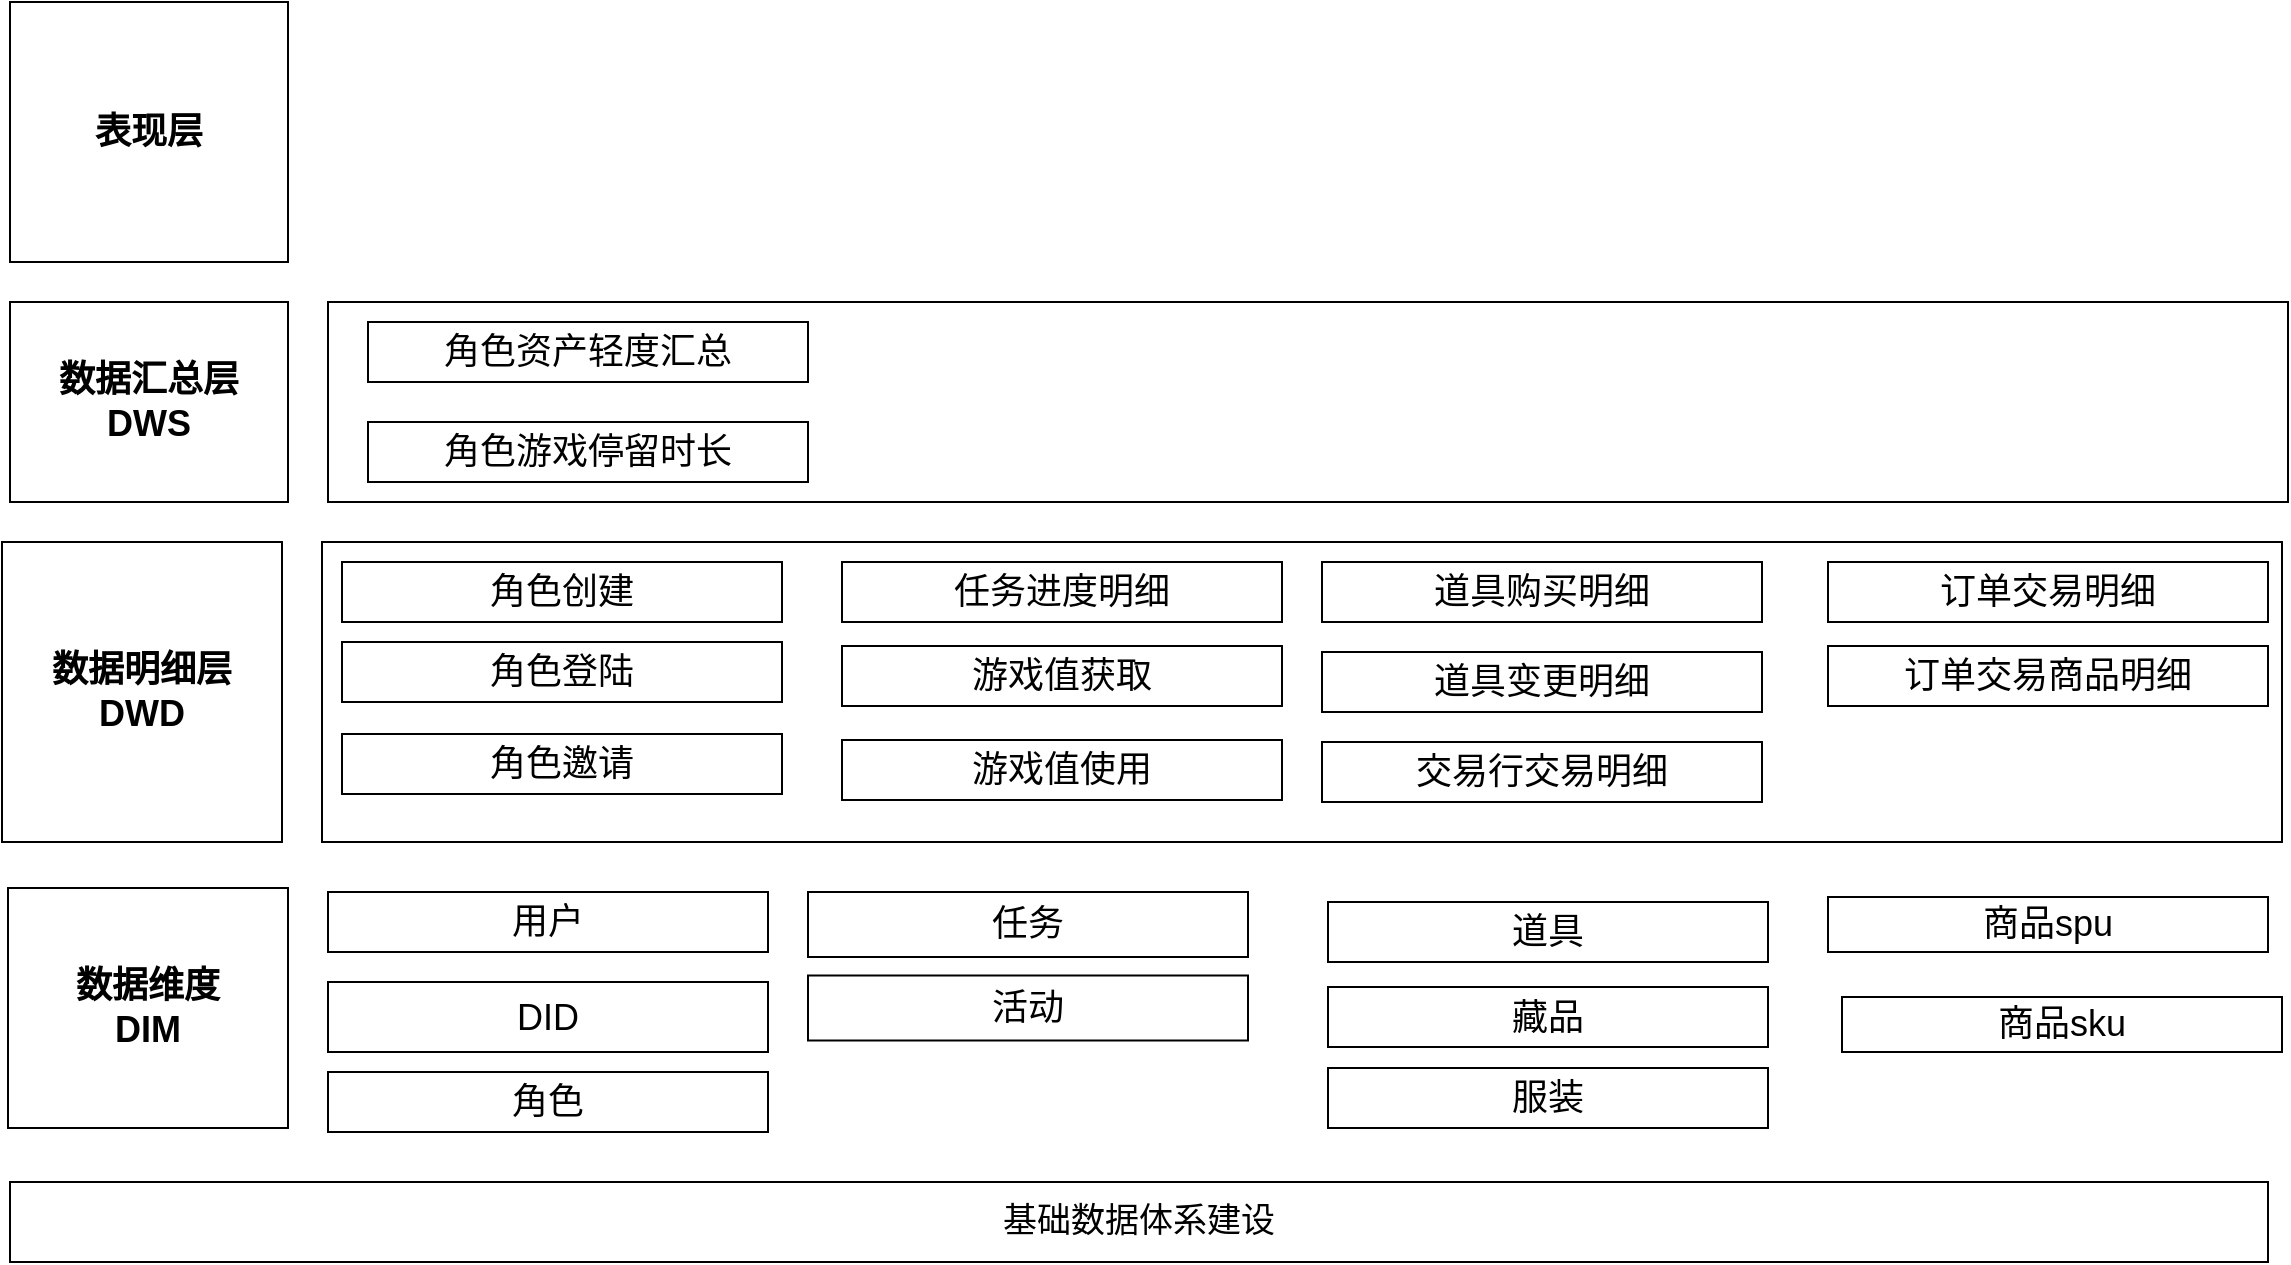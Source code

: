 <mxfile version="21.0.6" type="github">
  <diagram name="第 1 页" id="w29HF2uwLt3AnNHaCn8E">
    <mxGraphModel dx="2155" dy="865" grid="1" gridSize="10" guides="1" tooltips="1" connect="1" arrows="1" fold="1" page="1" pageScale="1" pageWidth="827" pageHeight="1169" math="0" shadow="0">
      <root>
        <mxCell id="0" />
        <mxCell id="1" parent="0" />
        <mxCell id="2uHP1eRLvYw1iQmTf_2a-1" value="" style="rounded=0;whiteSpace=wrap;html=1;fontStyle=1;strokeColor=#000000;labelBackgroundColor=none;fillColor=none;fontSize=18;" parent="1" vertex="1">
          <mxGeometry x="-150" y="410" width="980" height="100" as="geometry" />
        </mxCell>
        <mxCell id="2uHP1eRLvYw1iQmTf_2a-12" value="" style="group;fontStyle=1;fontSize=14;" parent="1" connectable="0" vertex="1">
          <mxGeometry x="284" y="710" width="280" height="170" as="geometry" />
        </mxCell>
        <mxCell id="2uHP1eRLvYw1iQmTf_2a-44" value="数据明细层&lt;br /&gt;DWD" style="rounded=0;whiteSpace=wrap;html=1;fontStyle=1;strokeColor=#000000;labelBackgroundColor=none;fillColor=none;fontSize=18;" parent="1" vertex="1">
          <mxGeometry x="-313" y="530" width="140" height="150" as="geometry" />
        </mxCell>
        <mxCell id="2uHP1eRLvYw1iQmTf_2a-45" value="数据汇总层&lt;br /&gt;DWS" style="rounded=0;whiteSpace=wrap;html=1;fontStyle=1;strokeColor=#000000;labelBackgroundColor=none;fillColor=none;fontSize=18;" parent="1" vertex="1">
          <mxGeometry x="-309" y="410" width="139" height="100" as="geometry" />
        </mxCell>
        <mxCell id="2uHP1eRLvYw1iQmTf_2a-47" value="数据维度&lt;br /&gt;DIM" style="rounded=0;whiteSpace=wrap;html=1;fontStyle=1;strokeColor=#000000;labelBackgroundColor=none;fillColor=none;fontSize=18;" parent="1" vertex="1">
          <mxGeometry x="-310" y="703" width="140" height="120" as="geometry" />
        </mxCell>
        <mxCell id="2uHP1eRLvYw1iQmTf_2a-49" value="用户" style="rounded=0;whiteSpace=wrap;html=1;strokeColor=#000000;fontSize=18;fontStyle=0" parent="1" diagramCategory="general" diagramName="Rectangle" vertex="1">
          <mxGeometry x="-150" y="705" width="220" height="30" as="geometry" />
        </mxCell>
        <mxCell id="2uHP1eRLvYw1iQmTf_2a-56" value="任务" style="rounded=0;whiteSpace=wrap;html=1;strokeColor=#000000;fontSize=18;fontStyle=0" parent="1" diagramCategory="general" diagramName="Rectangle" vertex="1">
          <mxGeometry x="90" y="705" width="220" height="32.5" as="geometry" />
        </mxCell>
        <mxCell id="2uHP1eRLvYw1iQmTf_2a-57" value="道具" style="rounded=0;whiteSpace=wrap;html=1;strokeColor=#000000;fontSize=18;fontStyle=0" parent="1" diagramCategory="general" diagramName="Rectangle" vertex="1">
          <mxGeometry x="350" y="710" width="220" height="30" as="geometry" />
        </mxCell>
        <mxCell id="2uHP1eRLvYw1iQmTf_2a-58" value="角色" style="rounded=0;whiteSpace=wrap;html=1;strokeColor=#000000;fontSize=18;fontStyle=0" parent="1" diagramCategory="general" diagramName="Rectangle" vertex="1">
          <mxGeometry x="-150" y="795" width="220" height="30" as="geometry" />
        </mxCell>
        <mxCell id="2uHP1eRLvYw1iQmTf_2a-63" value="" style="rounded=0;whiteSpace=wrap;html=1;fontStyle=1;strokeColor=#000000;labelBackgroundColor=none;fillColor=none;fontSize=18;" parent="1" vertex="1">
          <mxGeometry x="-153" y="530" width="980" height="150" as="geometry" />
        </mxCell>
        <mxCell id="2uHP1eRLvYw1iQmTf_2a-64" value="角色登陆" style="rounded=0;whiteSpace=wrap;html=1;strokeColor=#000000;fontSize=18;fontStyle=0" parent="1" diagramCategory="general" diagramName="Rectangle" vertex="1">
          <mxGeometry x="-143" y="580" width="220" height="30" as="geometry" />
        </mxCell>
        <mxCell id="2uHP1eRLvYw1iQmTf_2a-68" value="角色创建" style="rounded=0;whiteSpace=wrap;html=1;strokeColor=#000000;fontSize=18;fontStyle=0" parent="1" diagramCategory="general" diagramName="Rectangle" vertex="1">
          <mxGeometry x="-143" y="540" width="220" height="30" as="geometry" />
        </mxCell>
        <mxCell id="HDzuA-LgXN-2LaE_DTJx-2" value="基础数据体系建设" style="rounded=0;whiteSpace=wrap;html=1;fontSize=17;" vertex="1" parent="1">
          <mxGeometry x="-309" y="850" width="1129" height="40" as="geometry" />
        </mxCell>
        <mxCell id="HDzuA-LgXN-2LaE_DTJx-5" value="DID" style="rounded=0;whiteSpace=wrap;html=1;strokeColor=#000000;fontSize=18;fontStyle=0" diagramCategory="general" diagramName="Rectangle" vertex="1" parent="1">
          <mxGeometry x="-150" y="750" width="220" height="35" as="geometry" />
        </mxCell>
        <mxCell id="HDzuA-LgXN-2LaE_DTJx-6" value="商品spu" style="rounded=0;whiteSpace=wrap;html=1;strokeColor=#000000;fontSize=18;fontStyle=0" diagramCategory="general" diagramName="Rectangle" vertex="1" parent="1">
          <mxGeometry x="600" y="707.5" width="220" height="27.5" as="geometry" />
        </mxCell>
        <mxCell id="HDzuA-LgXN-2LaE_DTJx-7" value="角色邀请" style="rounded=0;whiteSpace=wrap;html=1;strokeColor=#000000;fontSize=18;fontStyle=0" diagramCategory="general" diagramName="Rectangle" vertex="1" parent="1">
          <mxGeometry x="-143" y="626" width="220" height="30" as="geometry" />
        </mxCell>
        <mxCell id="HDzuA-LgXN-2LaE_DTJx-8" value="游戏值获取" style="rounded=0;whiteSpace=wrap;html=1;strokeColor=#000000;fontSize=18;fontStyle=0" diagramCategory="general" diagramName="Rectangle" vertex="1" parent="1">
          <mxGeometry x="107" y="582" width="220" height="30" as="geometry" />
        </mxCell>
        <mxCell id="HDzuA-LgXN-2LaE_DTJx-9" value="游戏值使用" style="rounded=0;whiteSpace=wrap;html=1;strokeColor=#000000;fontSize=18;fontStyle=0" diagramCategory="general" diagramName="Rectangle" vertex="1" parent="1">
          <mxGeometry x="107" y="629" width="220" height="30" as="geometry" />
        </mxCell>
        <mxCell id="HDzuA-LgXN-2LaE_DTJx-10" value="交易行交易明细" style="rounded=0;whiteSpace=wrap;html=1;strokeColor=#000000;fontSize=18;fontStyle=0" diagramCategory="general" diagramName="Rectangle" vertex="1" parent="1">
          <mxGeometry x="347" y="630" width="220" height="30" as="geometry" />
        </mxCell>
        <mxCell id="HDzuA-LgXN-2LaE_DTJx-11" value="任务进度明细" style="rounded=0;whiteSpace=wrap;html=1;strokeColor=#000000;fontSize=18;fontStyle=0" diagramCategory="general" diagramName="Rectangle" vertex="1" parent="1">
          <mxGeometry x="107" y="540" width="220" height="30" as="geometry" />
        </mxCell>
        <mxCell id="HDzuA-LgXN-2LaE_DTJx-12" value="道具变更明细" style="rounded=0;whiteSpace=wrap;html=1;strokeColor=#000000;fontSize=18;fontStyle=0" diagramCategory="general" diagramName="Rectangle" vertex="1" parent="1">
          <mxGeometry x="347" y="585" width="220" height="30" as="geometry" />
        </mxCell>
        <mxCell id="HDzuA-LgXN-2LaE_DTJx-13" value="道具购买明细" style="rounded=0;whiteSpace=wrap;html=1;strokeColor=#000000;fontSize=18;fontStyle=0" diagramCategory="general" diagramName="Rectangle" vertex="1" parent="1">
          <mxGeometry x="347" y="540" width="220" height="30" as="geometry" />
        </mxCell>
        <mxCell id="HDzuA-LgXN-2LaE_DTJx-14" value="订单交易明细" style="rounded=0;whiteSpace=wrap;html=1;strokeColor=#000000;fontSize=18;fontStyle=0" diagramCategory="general" diagramName="Rectangle" vertex="1" parent="1">
          <mxGeometry x="600" y="540" width="220" height="30" as="geometry" />
        </mxCell>
        <mxCell id="HDzuA-LgXN-2LaE_DTJx-15" value="角色资产轻度汇总" style="rounded=0;whiteSpace=wrap;html=1;strokeColor=#000000;fontSize=18;fontStyle=0" diagramCategory="general" diagramName="Rectangle" vertex="1" parent="1">
          <mxGeometry x="-130" y="420" width="220" height="30" as="geometry" />
        </mxCell>
        <mxCell id="HDzuA-LgXN-2LaE_DTJx-16" value="角色游戏停留时长" style="rounded=0;whiteSpace=wrap;html=1;strokeColor=#000000;fontSize=18;fontStyle=0" diagramCategory="general" diagramName="Rectangle" vertex="1" parent="1">
          <mxGeometry x="-130" y="470" width="220" height="30" as="geometry" />
        </mxCell>
        <mxCell id="HDzuA-LgXN-2LaE_DTJx-18" value="表现层" style="rounded=0;whiteSpace=wrap;html=1;fontStyle=1;strokeColor=#000000;labelBackgroundColor=none;fillColor=none;fontSize=18;" vertex="1" parent="1">
          <mxGeometry x="-309" y="260" width="139" height="130" as="geometry" />
        </mxCell>
        <mxCell id="HDzuA-LgXN-2LaE_DTJx-22" value="藏品" style="rounded=0;whiteSpace=wrap;html=1;strokeColor=#000000;fontSize=18;fontStyle=0" diagramCategory="general" diagramName="Rectangle" vertex="1" parent="1">
          <mxGeometry x="350" y="752.5" width="220" height="30" as="geometry" />
        </mxCell>
        <mxCell id="HDzuA-LgXN-2LaE_DTJx-23" value="商品sku" style="rounded=0;whiteSpace=wrap;html=1;strokeColor=#000000;fontSize=18;fontStyle=0" diagramCategory="general" diagramName="Rectangle" vertex="1" parent="1">
          <mxGeometry x="607" y="757.5" width="220" height="27.5" as="geometry" />
        </mxCell>
        <mxCell id="HDzuA-LgXN-2LaE_DTJx-24" value="订单交易商品明细" style="rounded=0;whiteSpace=wrap;html=1;strokeColor=#000000;fontSize=18;fontStyle=0" diagramCategory="general" diagramName="Rectangle" vertex="1" parent="1">
          <mxGeometry x="600" y="582" width="220" height="30" as="geometry" />
        </mxCell>
        <mxCell id="HDzuA-LgXN-2LaE_DTJx-26" value="服装" style="rounded=0;whiteSpace=wrap;html=1;strokeColor=#000000;fontSize=18;fontStyle=0" diagramCategory="general" diagramName="Rectangle" vertex="1" parent="1">
          <mxGeometry x="350" y="793" width="220" height="30" as="geometry" />
        </mxCell>
        <mxCell id="HDzuA-LgXN-2LaE_DTJx-27" value="活动" style="rounded=0;whiteSpace=wrap;html=1;strokeColor=#000000;fontSize=18;fontStyle=0" diagramCategory="general" diagramName="Rectangle" vertex="1" parent="1">
          <mxGeometry x="90" y="746.75" width="220" height="32.5" as="geometry" />
        </mxCell>
      </root>
    </mxGraphModel>
  </diagram>
</mxfile>
